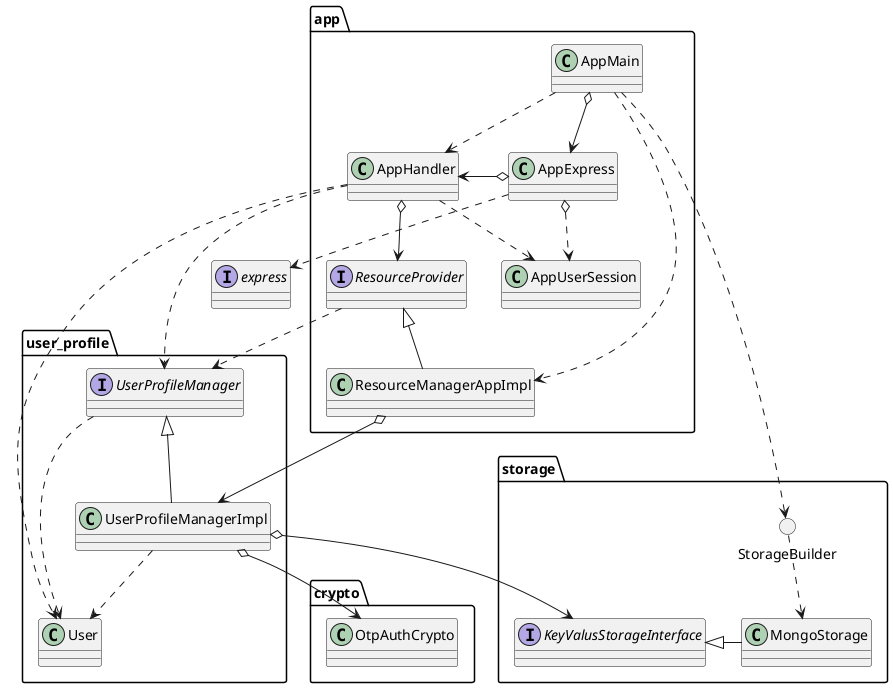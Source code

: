@startuml
skinparam componentStyle rectangle

' ---------------------------------------------------------
' components

package app{
interface ResourceProvider

class AppMain
class AppExpress
class AppHandler
class ResourceManagerAppImpl
class AppUserSession
}

package user_profile {
class UserProfileManagerImpl
interface UserProfileManager

class User
}

package crypto {
class OtpAuthCrypto
}

package storage{
interface KeyValusStorageInterface
class MongoStorage
() StorageBuilder
}

interface express

' ---------------------------------------------------------
' relations

' === app ===

AppMain o--> AppExpress
AppMain ..> AppHandler
AppMain ..> StorageBuilder
AppMain ..> ResourceManagerAppImpl

ResourceProvider ..> UserProfileManager
ResourceManagerAppImpl -up-|> ResourceProvider
ResourceManagerAppImpl o--> UserProfileManagerImpl

AppHandler o--> ResourceProvider
AppHandler ..> User
AppHandler ..> AppUserSession
AppHandler ..> UserProfileManager


AppExpress o-right-> AppHandler
AppExpress ..> express
AppExpress o..> AppUserSession

' === user_profile ===

UserProfileManagerImpl -up-|> UserProfileManager
UserProfileManagerImpl o--> KeyValusStorageInterface
UserProfileManagerImpl o--> OtpAuthCrypto
UserProfileManager ..> User
UserProfileManagerImpl ..> User

' === storage ===

MongoStorage -|> KeyValusStorageInterface
StorageBuilder ..> MongoStorage

@enduml